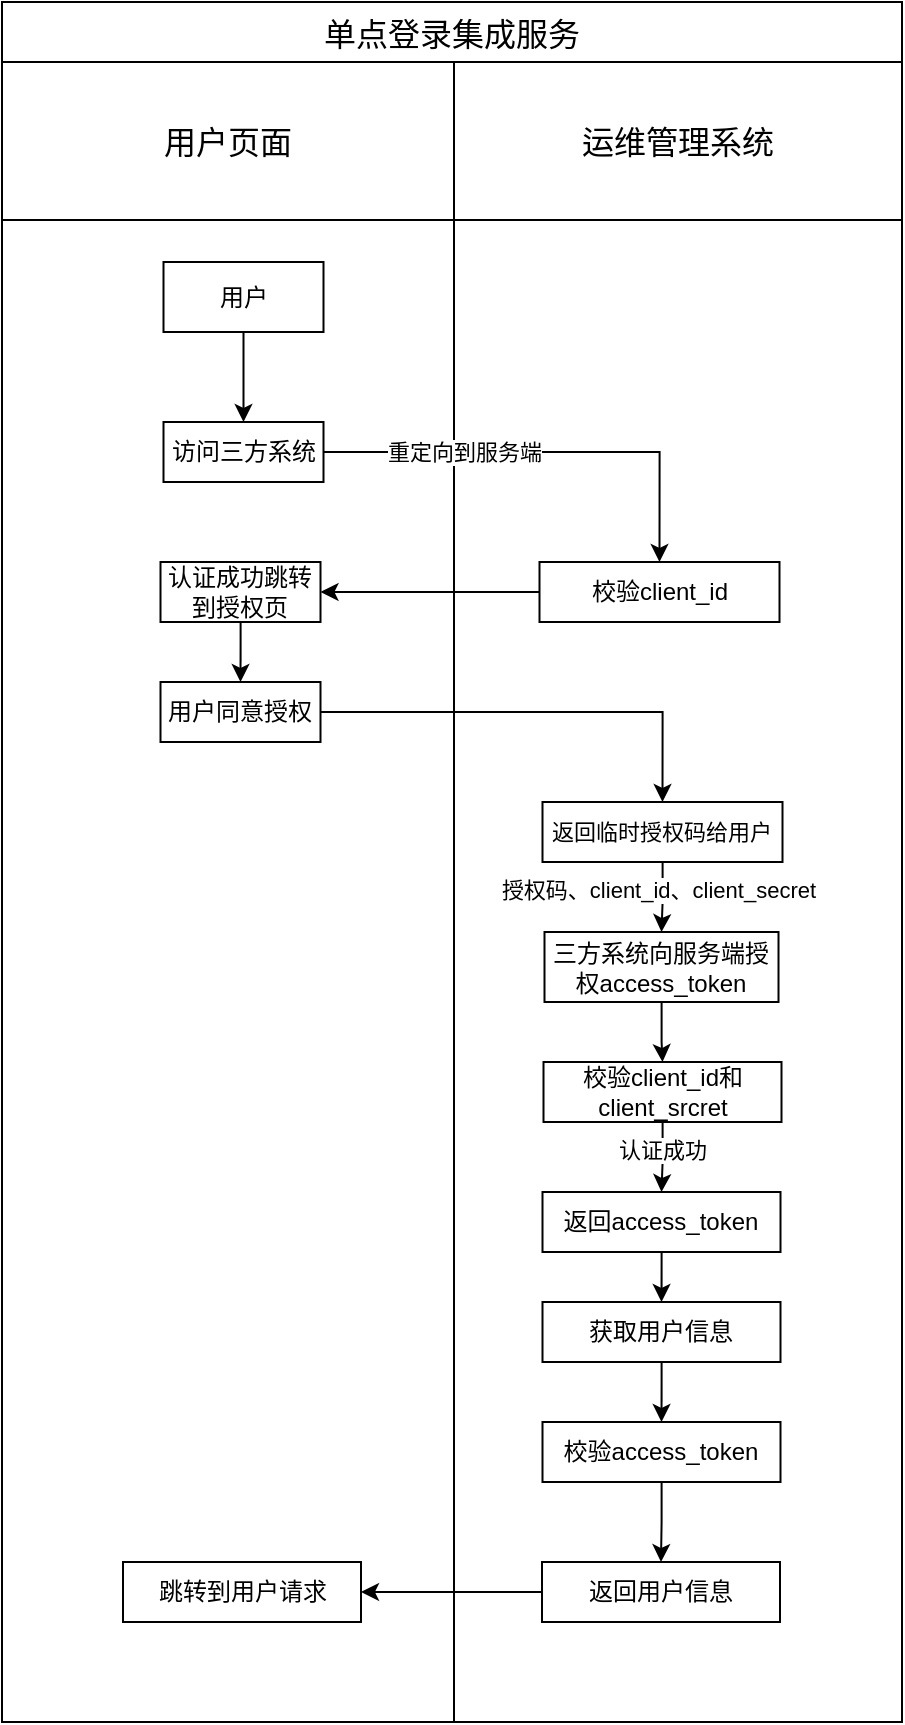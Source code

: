 <mxfile version="26.1.2">
  <diagram name="第 1 页" id="4VZy4ZJ-780QJQ6mnW1f">
    <mxGraphModel dx="2049" dy="1123" grid="1" gridSize="10" guides="1" tooltips="1" connect="1" arrows="1" fold="1" page="1" pageScale="1" pageWidth="827" pageHeight="1169" math="0" shadow="0">
      <root>
        <mxCell id="0" />
        <mxCell id="1" parent="0" />
        <mxCell id="hl1gwNb-fM_qJbFcOTFx-60" value="单点登录集成服务" style="shape=table;startSize=30;container=1;collapsible=0;childLayout=tableLayout;strokeColor=default;fontSize=16;" vertex="1" parent="1">
          <mxGeometry x="100" y="70" width="450" height="860" as="geometry" />
        </mxCell>
        <mxCell id="hl1gwNb-fM_qJbFcOTFx-61" value="" style="shape=tableRow;horizontal=0;startSize=0;swimlaneHead=0;swimlaneBody=0;strokeColor=inherit;top=0;left=0;bottom=0;right=0;collapsible=0;dropTarget=0;fillColor=none;points=[[0,0.5],[1,0.5]];portConstraint=eastwest;fontSize=16;" vertex="1" parent="hl1gwNb-fM_qJbFcOTFx-60">
          <mxGeometry y="30" width="450" height="79" as="geometry" />
        </mxCell>
        <mxCell id="hl1gwNb-fM_qJbFcOTFx-63" value="&lt;span style=&quot;text-wrap-mode: nowrap;&quot;&gt;用户页面&lt;/span&gt;" style="shape=partialRectangle;html=1;whiteSpace=wrap;connectable=0;strokeColor=inherit;overflow=hidden;fillColor=none;top=0;left=0;bottom=0;right=0;pointerEvents=1;fontSize=16;" vertex="1" parent="hl1gwNb-fM_qJbFcOTFx-61">
          <mxGeometry width="226" height="79" as="geometry">
            <mxRectangle width="226" height="79" as="alternateBounds" />
          </mxGeometry>
        </mxCell>
        <mxCell id="hl1gwNb-fM_qJbFcOTFx-64" value="&lt;span style=&quot;text-wrap-mode: nowrap;&quot;&gt;运维管理系统&lt;/span&gt;" style="shape=partialRectangle;html=1;whiteSpace=wrap;connectable=0;strokeColor=inherit;overflow=hidden;fillColor=none;top=0;left=0;bottom=0;right=0;pointerEvents=1;fontSize=16;" vertex="1" parent="hl1gwNb-fM_qJbFcOTFx-61">
          <mxGeometry x="226" width="224" height="79" as="geometry">
            <mxRectangle width="224" height="79" as="alternateBounds" />
          </mxGeometry>
        </mxCell>
        <mxCell id="hl1gwNb-fM_qJbFcOTFx-65" value="" style="shape=tableRow;horizontal=0;startSize=0;swimlaneHead=0;swimlaneBody=0;strokeColor=inherit;top=0;left=0;bottom=0;right=0;collapsible=0;dropTarget=0;fillColor=none;points=[[0,0.5],[1,0.5]];portConstraint=eastwest;fontSize=16;" vertex="1" parent="hl1gwNb-fM_qJbFcOTFx-60">
          <mxGeometry y="109" width="450" height="751" as="geometry" />
        </mxCell>
        <mxCell id="hl1gwNb-fM_qJbFcOTFx-67" value="" style="shape=partialRectangle;html=1;whiteSpace=wrap;connectable=0;strokeColor=inherit;overflow=hidden;fillColor=none;top=0;left=0;bottom=0;right=0;pointerEvents=1;fontSize=16;" vertex="1" parent="hl1gwNb-fM_qJbFcOTFx-65">
          <mxGeometry width="226" height="751" as="geometry">
            <mxRectangle width="226" height="751" as="alternateBounds" />
          </mxGeometry>
        </mxCell>
        <mxCell id="hl1gwNb-fM_qJbFcOTFx-68" value="" style="shape=partialRectangle;html=1;whiteSpace=wrap;connectable=0;strokeColor=inherit;overflow=hidden;fillColor=none;top=0;left=0;bottom=0;right=0;pointerEvents=1;fontSize=16;" vertex="1" parent="hl1gwNb-fM_qJbFcOTFx-65">
          <mxGeometry x="226" width="224" height="751" as="geometry">
            <mxRectangle width="224" height="751" as="alternateBounds" />
          </mxGeometry>
        </mxCell>
        <mxCell id="hl1gwNb-fM_qJbFcOTFx-26" style="edgeStyle=orthogonalEdgeStyle;rounded=0;orthogonalLoop=1;jettySize=auto;html=1;entryX=0.5;entryY=0;entryDx=0;entryDy=0;" edge="1" parent="1" source="hl1gwNb-fM_qJbFcOTFx-23" target="hl1gwNb-fM_qJbFcOTFx-24">
          <mxGeometry relative="1" as="geometry" />
        </mxCell>
        <mxCell id="hl1gwNb-fM_qJbFcOTFx-23" value="认证成功跳转到授权页" style="rounded=0;whiteSpace=wrap;html=1;" vertex="1" parent="1">
          <mxGeometry x="179.25" y="350" width="80" height="30" as="geometry" />
        </mxCell>
        <mxCell id="hl1gwNb-fM_qJbFcOTFx-24" value="用户同意授权" style="rounded=0;whiteSpace=wrap;html=1;" vertex="1" parent="1">
          <mxGeometry x="179.25" y="410" width="80" height="30" as="geometry" />
        </mxCell>
        <mxCell id="hl1gwNb-fM_qJbFcOTFx-59" value="跳转到用户请求" style="rounded=0;whiteSpace=wrap;html=1;" vertex="1" parent="1">
          <mxGeometry x="160.5" y="850" width="119" height="30" as="geometry" />
        </mxCell>
        <mxCell id="hl1gwNb-fM_qJbFcOTFx-18" style="edgeStyle=orthogonalEdgeStyle;rounded=0;orthogonalLoop=1;jettySize=auto;html=1;entryX=0.5;entryY=0;entryDx=0;entryDy=0;" edge="1" parent="1" source="hl1gwNb-fM_qJbFcOTFx-14" target="hl1gwNb-fM_qJbFcOTFx-15">
          <mxGeometry relative="1" as="geometry" />
        </mxCell>
        <mxCell id="hl1gwNb-fM_qJbFcOTFx-14" value="用户" style="rounded=0;whiteSpace=wrap;html=1;" vertex="1" parent="1">
          <mxGeometry x="180.75" y="200" width="80" height="35" as="geometry" />
        </mxCell>
        <mxCell id="hl1gwNb-fM_qJbFcOTFx-27" style="edgeStyle=orthogonalEdgeStyle;rounded=0;orthogonalLoop=1;jettySize=auto;html=1;entryX=0.5;entryY=0;entryDx=0;entryDy=0;" edge="1" parent="1" source="hl1gwNb-fM_qJbFcOTFx-15" target="hl1gwNb-fM_qJbFcOTFx-19">
          <mxGeometry relative="1" as="geometry" />
        </mxCell>
        <mxCell id="hl1gwNb-fM_qJbFcOTFx-33" value="重定向到服务端" style="edgeLabel;html=1;align=center;verticalAlign=middle;resizable=0;points=[];" vertex="1" connectable="0" parent="hl1gwNb-fM_qJbFcOTFx-27">
          <mxGeometry x="-0.472" relative="1" as="geometry">
            <mxPoint x="11" as="offset" />
          </mxGeometry>
        </mxCell>
        <mxCell id="hl1gwNb-fM_qJbFcOTFx-15" value="访问三方系统" style="rounded=0;whiteSpace=wrap;html=1;" vertex="1" parent="1">
          <mxGeometry x="180.75" y="280" width="80" height="30" as="geometry" />
        </mxCell>
        <mxCell id="hl1gwNb-fM_qJbFcOTFx-19" value="校验client_id" style="rounded=0;whiteSpace=wrap;html=1;" vertex="1" parent="1">
          <mxGeometry x="368.75" y="350" width="120" height="30" as="geometry" />
        </mxCell>
        <mxCell id="hl1gwNb-fM_qJbFcOTFx-43" style="edgeStyle=orthogonalEdgeStyle;rounded=0;orthogonalLoop=1;jettySize=auto;html=1;entryX=0.5;entryY=0;entryDx=0;entryDy=0;" edge="1" parent="1" source="hl1gwNb-fM_qJbFcOTFx-35" target="hl1gwNb-fM_qJbFcOTFx-44">
          <mxGeometry relative="1" as="geometry">
            <mxPoint x="398" y="530" as="targetPoint" />
          </mxGeometry>
        </mxCell>
        <mxCell id="hl1gwNb-fM_qJbFcOTFx-48" value="授权码、client_id、client_secret" style="edgeLabel;html=1;align=center;verticalAlign=middle;resizable=0;points=[];" vertex="1" connectable="0" parent="hl1gwNb-fM_qJbFcOTFx-43">
          <mxGeometry x="-0.202" y="-3" relative="1" as="geometry">
            <mxPoint as="offset" />
          </mxGeometry>
        </mxCell>
        <mxCell id="hl1gwNb-fM_qJbFcOTFx-35" value="&lt;span style=&quot;font-size: 11px; text-wrap-mode: nowrap; background-color: rgb(255, 255, 255);&quot;&gt;返回临时授权码给用户&lt;/span&gt;" style="rounded=0;whiteSpace=wrap;html=1;" vertex="1" parent="1">
          <mxGeometry x="370.25" y="470" width="120" height="30" as="geometry" />
        </mxCell>
        <mxCell id="hl1gwNb-fM_qJbFcOTFx-49" style="edgeStyle=orthogonalEdgeStyle;rounded=0;orthogonalLoop=1;jettySize=auto;html=1;entryX=0.5;entryY=0;entryDx=0;entryDy=0;" edge="1" parent="1" source="hl1gwNb-fM_qJbFcOTFx-44" target="hl1gwNb-fM_qJbFcOTFx-46">
          <mxGeometry relative="1" as="geometry" />
        </mxCell>
        <mxCell id="hl1gwNb-fM_qJbFcOTFx-44" value="三方系统向服务端授权access_token" style="rounded=0;whiteSpace=wrap;html=1;" vertex="1" parent="1">
          <mxGeometry x="371.25" y="535" width="117" height="35" as="geometry" />
        </mxCell>
        <mxCell id="hl1gwNb-fM_qJbFcOTFx-50" style="edgeStyle=orthogonalEdgeStyle;rounded=0;orthogonalLoop=1;jettySize=auto;html=1;entryX=0.5;entryY=0;entryDx=0;entryDy=0;" edge="1" parent="1" source="hl1gwNb-fM_qJbFcOTFx-46" target="hl1gwNb-fM_qJbFcOTFx-51">
          <mxGeometry relative="1" as="geometry">
            <mxPoint x="398" y="660" as="targetPoint" />
          </mxGeometry>
        </mxCell>
        <mxCell id="hl1gwNb-fM_qJbFcOTFx-52" value="认证成功" style="edgeLabel;html=1;align=center;verticalAlign=middle;resizable=0;points=[];" vertex="1" connectable="0" parent="hl1gwNb-fM_qJbFcOTFx-50">
          <mxGeometry x="-0.202" y="-1" relative="1" as="geometry">
            <mxPoint as="offset" />
          </mxGeometry>
        </mxCell>
        <mxCell id="hl1gwNb-fM_qJbFcOTFx-46" value="校验client_id和client_srcret" style="rounded=0;whiteSpace=wrap;html=1;" vertex="1" parent="1">
          <mxGeometry x="370.75" y="600" width="119" height="30" as="geometry" />
        </mxCell>
        <mxCell id="hl1gwNb-fM_qJbFcOTFx-54" style="edgeStyle=orthogonalEdgeStyle;rounded=0;orthogonalLoop=1;jettySize=auto;html=1;entryX=0.5;entryY=0;entryDx=0;entryDy=0;" edge="1" parent="1" source="hl1gwNb-fM_qJbFcOTFx-51" target="hl1gwNb-fM_qJbFcOTFx-53">
          <mxGeometry relative="1" as="geometry" />
        </mxCell>
        <mxCell id="hl1gwNb-fM_qJbFcOTFx-51" value="返回access_token" style="rounded=0;whiteSpace=wrap;html=1;" vertex="1" parent="1">
          <mxGeometry x="370.25" y="665" width="119" height="30" as="geometry" />
        </mxCell>
        <mxCell id="hl1gwNb-fM_qJbFcOTFx-57" style="edgeStyle=orthogonalEdgeStyle;rounded=0;orthogonalLoop=1;jettySize=auto;html=1;entryX=0.5;entryY=0;entryDx=0;entryDy=0;" edge="1" parent="1" source="hl1gwNb-fM_qJbFcOTFx-53" target="hl1gwNb-fM_qJbFcOTFx-55">
          <mxGeometry relative="1" as="geometry" />
        </mxCell>
        <mxCell id="hl1gwNb-fM_qJbFcOTFx-53" value="获取用户信息" style="rounded=0;whiteSpace=wrap;html=1;" vertex="1" parent="1">
          <mxGeometry x="370.25" y="720" width="119" height="30" as="geometry" />
        </mxCell>
        <mxCell id="hl1gwNb-fM_qJbFcOTFx-73" style="edgeStyle=orthogonalEdgeStyle;rounded=0;orthogonalLoop=1;jettySize=auto;html=1;entryX=0.5;entryY=0;entryDx=0;entryDy=0;" edge="1" parent="1" source="hl1gwNb-fM_qJbFcOTFx-55" target="hl1gwNb-fM_qJbFcOTFx-58">
          <mxGeometry relative="1" as="geometry" />
        </mxCell>
        <mxCell id="hl1gwNb-fM_qJbFcOTFx-55" value="校验access_token" style="rounded=0;whiteSpace=wrap;html=1;" vertex="1" parent="1">
          <mxGeometry x="370.25" y="780" width="119" height="30" as="geometry" />
        </mxCell>
        <mxCell id="hl1gwNb-fM_qJbFcOTFx-74" style="edgeStyle=orthogonalEdgeStyle;rounded=0;orthogonalLoop=1;jettySize=auto;html=1;" edge="1" parent="1" source="hl1gwNb-fM_qJbFcOTFx-58" target="hl1gwNb-fM_qJbFcOTFx-59">
          <mxGeometry relative="1" as="geometry" />
        </mxCell>
        <mxCell id="hl1gwNb-fM_qJbFcOTFx-58" value="返回用户信息" style="rounded=0;whiteSpace=wrap;html=1;" vertex="1" parent="1">
          <mxGeometry x="370" y="850" width="119" height="30" as="geometry" />
        </mxCell>
        <mxCell id="hl1gwNb-fM_qJbFcOTFx-25" style="edgeStyle=orthogonalEdgeStyle;rounded=0;orthogonalLoop=1;jettySize=auto;html=1;entryX=1;entryY=0.5;entryDx=0;entryDy=0;" edge="1" parent="1" source="hl1gwNb-fM_qJbFcOTFx-19" target="hl1gwNb-fM_qJbFcOTFx-23">
          <mxGeometry relative="1" as="geometry">
            <Array as="points">
              <mxPoint x="391" y="365" />
            </Array>
          </mxGeometry>
        </mxCell>
        <mxCell id="hl1gwNb-fM_qJbFcOTFx-31" style="edgeStyle=orthogonalEdgeStyle;rounded=0;orthogonalLoop=1;jettySize=auto;html=1;entryX=0.5;entryY=0;entryDx=0;entryDy=0;" edge="1" parent="1" source="hl1gwNb-fM_qJbFcOTFx-24" target="hl1gwNb-fM_qJbFcOTFx-35">
          <mxGeometry relative="1" as="geometry">
            <mxPoint x="338" y="425" as="targetPoint" />
          </mxGeometry>
        </mxCell>
      </root>
    </mxGraphModel>
  </diagram>
</mxfile>
